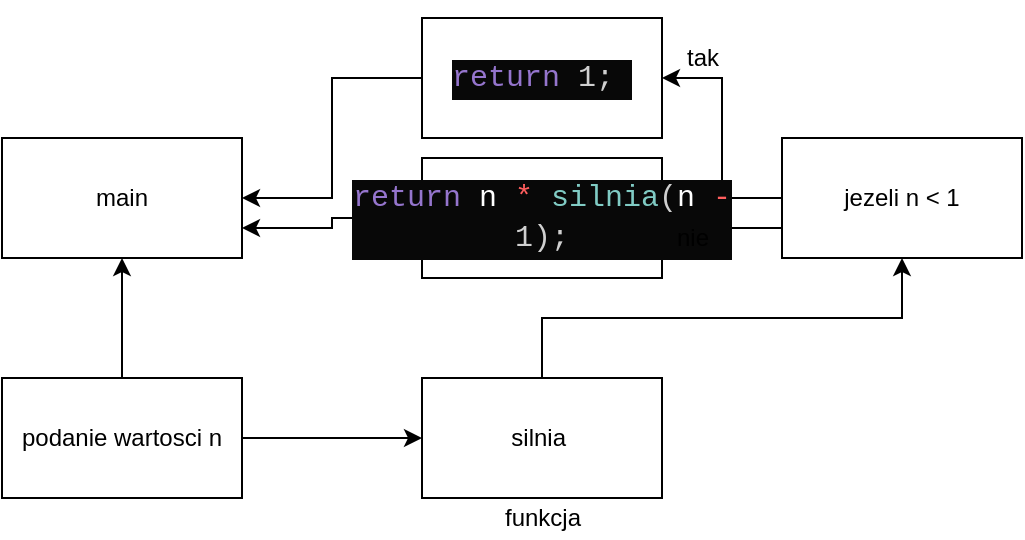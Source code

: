 <mxfile version="13.10.0" type="embed">
    <diagram id="c4WwFDR50aKmLL35H1DF" name="Page-1">
        <mxGraphModel dx="1204" dy="1650" grid="1" gridSize="10" guides="1" tooltips="1" connect="1" arrows="1" fold="1" page="1" pageScale="1" pageWidth="827" pageHeight="1169" math="0" shadow="0">
            <root>
                <mxCell id="0"/>
                <mxCell id="1" parent="0"/>
                <mxCell id="2" value="main" style="whiteSpace=wrap;html=1;" vertex="1" parent="1">
                    <mxGeometry x="280" y="60" width="120" height="60" as="geometry"/>
                </mxCell>
                <mxCell id="4" style="edgeStyle=orthogonalEdgeStyle;rounded=0;orthogonalLoop=1;jettySize=auto;html=1;exitX=0.5;exitY=0;exitDx=0;exitDy=0;entryX=0.5;entryY=1;entryDx=0;entryDy=0;" edge="1" parent="1" source="3" target="2">
                    <mxGeometry relative="1" as="geometry"/>
                </mxCell>
                <mxCell id="6" style="edgeStyle=orthogonalEdgeStyle;rounded=0;orthogonalLoop=1;jettySize=auto;html=1;exitX=1;exitY=0.5;exitDx=0;exitDy=0;entryX=0;entryY=0.5;entryDx=0;entryDy=0;" edge="1" parent="1" source="3" target="5">
                    <mxGeometry relative="1" as="geometry"/>
                </mxCell>
                <mxCell id="3" value="podanie wartosci n" style="whiteSpace=wrap;html=1;" vertex="1" parent="1">
                    <mxGeometry x="280" y="180" width="120" height="60" as="geometry"/>
                </mxCell>
                <mxCell id="10" style="edgeStyle=orthogonalEdgeStyle;rounded=0;orthogonalLoop=1;jettySize=auto;html=1;exitX=0.5;exitY=0;exitDx=0;exitDy=0;entryX=0.5;entryY=1;entryDx=0;entryDy=0;" edge="1" parent="1" source="5" target="9">
                    <mxGeometry relative="1" as="geometry"/>
                </mxCell>
                <mxCell id="5" value="silnia&amp;nbsp;" style="whiteSpace=wrap;html=1;" vertex="1" parent="1">
                    <mxGeometry x="490" y="180" width="120" height="60" as="geometry"/>
                </mxCell>
                <mxCell id="8" value="funkcja" style="text;html=1;align=center;verticalAlign=middle;resizable=0;points=[];autosize=1;" vertex="1" parent="1">
                    <mxGeometry x="525" y="240" width="50" height="20" as="geometry"/>
                </mxCell>
                <mxCell id="13" style="edgeStyle=orthogonalEdgeStyle;rounded=0;orthogonalLoop=1;jettySize=auto;html=1;exitX=0;exitY=0.5;exitDx=0;exitDy=0;entryX=1;entryY=0.5;entryDx=0;entryDy=0;" edge="1" parent="1" source="9" target="12">
                    <mxGeometry relative="1" as="geometry"/>
                </mxCell>
                <mxCell id="16" style="edgeStyle=orthogonalEdgeStyle;rounded=0;orthogonalLoop=1;jettySize=auto;html=1;exitX=0;exitY=0.75;exitDx=0;exitDy=0;entryX=1;entryY=0.5;entryDx=0;entryDy=0;" edge="1" parent="1" source="9" target="15">
                    <mxGeometry relative="1" as="geometry"/>
                </mxCell>
                <mxCell id="9" value="jezeli n &amp;lt; 1" style="whiteSpace=wrap;html=1;" vertex="1" parent="1">
                    <mxGeometry x="670" y="60" width="120" height="60" as="geometry"/>
                </mxCell>
                <mxCell id="14" style="edgeStyle=orthogonalEdgeStyle;rounded=0;orthogonalLoop=1;jettySize=auto;html=1;exitX=0;exitY=0.5;exitDx=0;exitDy=0;entryX=1;entryY=0.5;entryDx=0;entryDy=0;" edge="1" parent="1" source="12" target="2">
                    <mxGeometry relative="1" as="geometry"/>
                </mxCell>
                <mxCell id="12" value="&#10;&#10;&lt;div style=&quot;color: rgb(248, 248, 242); background-color: rgb(8, 8, 8); font-family: consolas, &amp;quot;courier new&amp;quot;, monospace; font-weight: normal; font-size: 15px; line-height: 20px;&quot;&gt;&lt;div&gt;&lt;span style=&quot;color: #9575cd&quot;&gt;return&lt;/span&gt;&lt;span style=&quot;color: #ffffff&quot;&gt;&amp;nbsp;&lt;/span&gt;&lt;span style=&quot;color: #d0d0d0&quot;&gt;1;&lt;/span&gt;&lt;span style=&quot;color: #808080&quot;&gt;&amp;nbsp;&lt;/span&gt;&lt;/div&gt;&lt;/div&gt;&#10;&#10;" style="whiteSpace=wrap;html=1;" vertex="1" parent="1">
                    <mxGeometry x="490" width="120" height="60" as="geometry"/>
                </mxCell>
                <mxCell id="17" style="edgeStyle=orthogonalEdgeStyle;rounded=0;orthogonalLoop=1;jettySize=auto;html=1;exitX=0;exitY=0.5;exitDx=0;exitDy=0;entryX=1;entryY=0.75;entryDx=0;entryDy=0;" edge="1" parent="1" source="15" target="2">
                    <mxGeometry relative="1" as="geometry"/>
                </mxCell>
                <mxCell id="15" value="&#10;&#10;&lt;div style=&quot;color: rgb(248, 248, 242); background-color: rgb(8, 8, 8); font-family: consolas, &amp;quot;courier new&amp;quot;, monospace; font-weight: normal; font-size: 15px; line-height: 20px;&quot;&gt;&lt;div&gt;&lt;span style=&quot;color: #9575cd&quot;&gt;return&lt;/span&gt;&lt;span style=&quot;color: #ffffff&quot;&gt;&amp;nbsp;n&amp;nbsp;&lt;/span&gt;&lt;span style=&quot;color: #ff5e5e&quot;&gt;*&lt;/span&gt;&lt;span style=&quot;color: #ffffff&quot;&gt;&amp;nbsp;&lt;/span&gt;&lt;span style=&quot;color: #80cbc4&quot;&gt;silnia&lt;/span&gt;&lt;span style=&quot;color: #d0d0d0&quot;&gt;(&lt;/span&gt;&lt;span style=&quot;color: #ffffff&quot;&gt;n&amp;nbsp;&lt;/span&gt;&lt;span style=&quot;color: #ff5e5e&quot;&gt;-&lt;/span&gt;&lt;span style=&quot;color: #ffffff&quot;&gt;&amp;nbsp;&lt;/span&gt;&lt;span style=&quot;color: #d0d0d0&quot;&gt;1);&lt;/span&gt;&lt;span style=&quot;color: #ffffff&quot;&gt;&amp;nbsp;&lt;/span&gt;&lt;/div&gt;&lt;/div&gt;&#10;&#10;" style="whiteSpace=wrap;html=1;" vertex="1" parent="1">
                    <mxGeometry x="490" y="70" width="120" height="60" as="geometry"/>
                </mxCell>
                <mxCell id="18" value="tak" style="text;html=1;align=center;verticalAlign=middle;resizable=0;points=[];autosize=1;" vertex="1" parent="1">
                    <mxGeometry x="615" y="10" width="30" height="20" as="geometry"/>
                </mxCell>
                <mxCell id="19" value="nie" style="text;html=1;align=center;verticalAlign=middle;resizable=0;points=[];autosize=1;" vertex="1" parent="1">
                    <mxGeometry x="610" y="100" width="30" height="20" as="geometry"/>
                </mxCell>
            </root>
        </mxGraphModel>
    </diagram>
</mxfile>